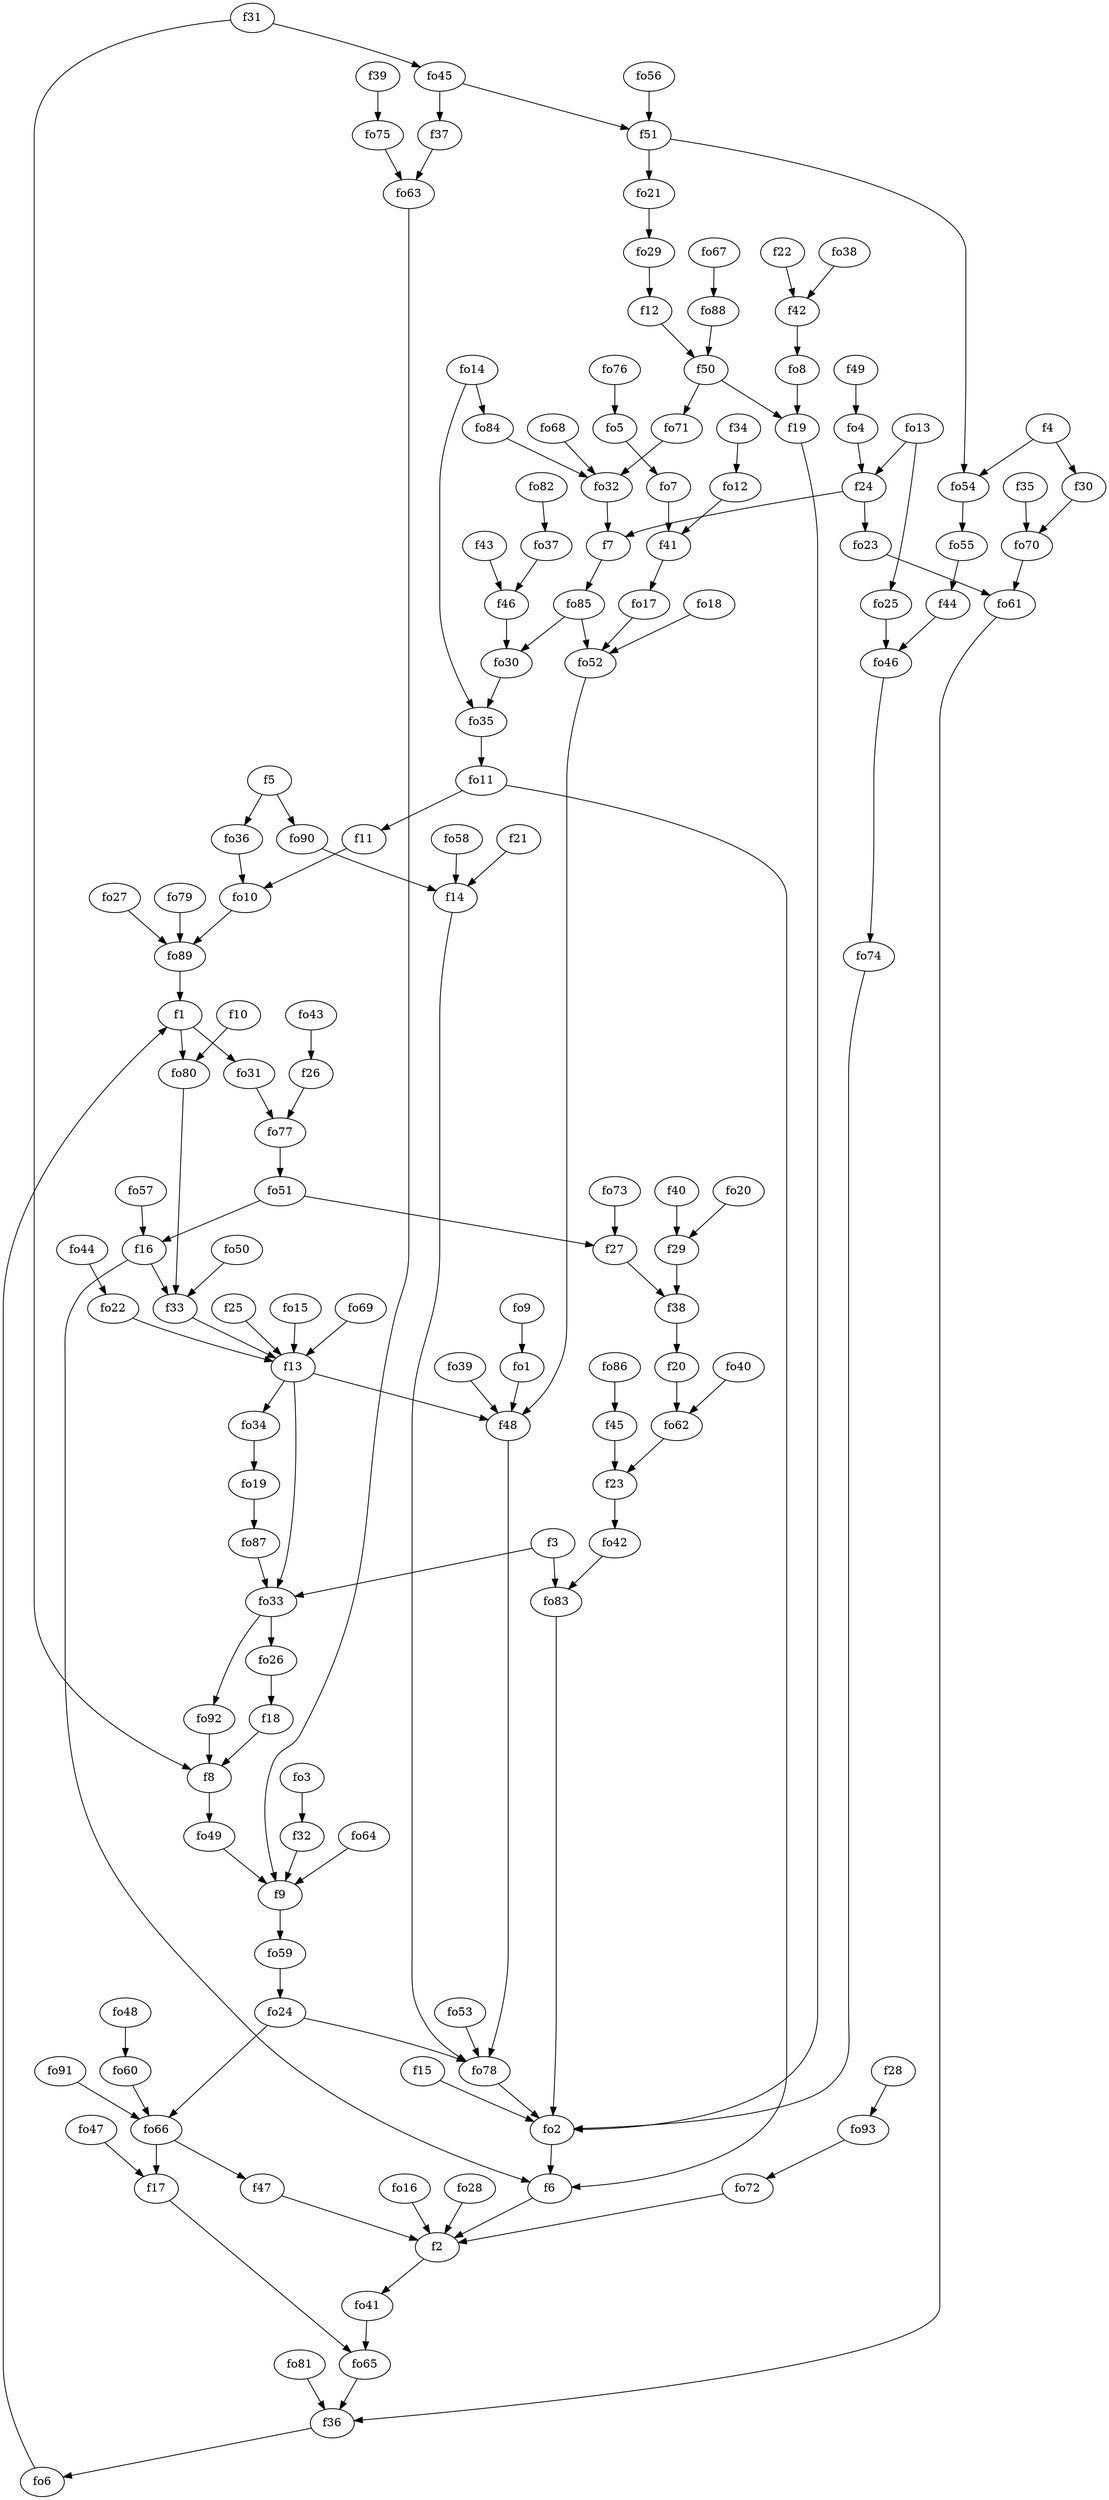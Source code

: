 strict digraph  {
f1;
f2;
f3;
f4;
f5;
f6;
f7;
f8;
f9;
f10;
f11;
f12;
f13;
f14;
f15;
f16;
f17;
f18;
f19;
f20;
f21;
f22;
f23;
f24;
f25;
f26;
f27;
f28;
f29;
f30;
f31;
f32;
f33;
f34;
f35;
f36;
f37;
f38;
f39;
f40;
f41;
f42;
f43;
f44;
f45;
f46;
f47;
f48;
f49;
f50;
f51;
fo1;
fo2;
fo3;
fo4;
fo5;
fo6;
fo7;
fo8;
fo9;
fo10;
fo11;
fo12;
fo13;
fo14;
fo15;
fo16;
fo17;
fo18;
fo19;
fo20;
fo21;
fo22;
fo23;
fo24;
fo25;
fo26;
fo27;
fo28;
fo29;
fo30;
fo31;
fo32;
fo33;
fo34;
fo35;
fo36;
fo37;
fo38;
fo39;
fo40;
fo41;
fo42;
fo43;
fo44;
fo45;
fo46;
fo47;
fo48;
fo49;
fo50;
fo51;
fo52;
fo53;
fo54;
fo55;
fo56;
fo57;
fo58;
fo59;
fo60;
fo61;
fo62;
fo63;
fo64;
fo65;
fo66;
fo67;
fo68;
fo69;
fo70;
fo71;
fo72;
fo73;
fo74;
fo75;
fo76;
fo77;
fo78;
fo79;
fo80;
fo81;
fo82;
fo83;
fo84;
fo85;
fo86;
fo87;
fo88;
fo89;
fo90;
fo91;
fo92;
fo93;
f1 -> fo31  [weight=2];
f1 -> fo80  [weight=2];
f2 -> fo41  [weight=2];
f3 -> fo83  [weight=2];
f3 -> fo33  [weight=2];
f4 -> fo54  [weight=2];
f4 -> f30  [weight=2];
f5 -> fo90  [weight=2];
f5 -> fo36  [weight=2];
f6 -> f2  [weight=2];
f7 -> fo85  [weight=2];
f8 -> fo49  [weight=2];
f9 -> fo59  [weight=2];
f10 -> fo80  [weight=2];
f11 -> fo10  [weight=2];
f12 -> f50  [weight=2];
f13 -> f48  [weight=2];
f13 -> fo33  [weight=2];
f13 -> fo34  [weight=2];
f14 -> fo78  [weight=2];
f15 -> fo2  [weight=2];
f16 -> f6  [weight=2];
f16 -> f33  [weight=2];
f17 -> fo65  [weight=2];
f18 -> f8  [weight=2];
f19 -> fo2  [weight=2];
f20 -> fo62  [weight=2];
f21 -> f14  [weight=2];
f22 -> f42  [weight=2];
f23 -> fo42  [weight=2];
f24 -> f7  [weight=2];
f24 -> fo23  [weight=2];
f25 -> f13  [weight=2];
f26 -> fo77  [weight=2];
f27 -> f38  [weight=2];
f28 -> fo93  [weight=2];
f29 -> f38  [weight=2];
f30 -> fo70  [weight=2];
f31 -> f8  [weight=2];
f31 -> fo45  [weight=2];
f32 -> f9  [weight=2];
f33 -> f13  [weight=2];
f34 -> fo12  [weight=2];
f35 -> fo70  [weight=2];
f36 -> fo6  [weight=2];
f37 -> fo63  [weight=2];
f38 -> f20  [weight=2];
f39 -> fo75  [weight=2];
f40 -> f29  [weight=2];
f41 -> fo17  [weight=2];
f42 -> fo8  [weight=2];
f43 -> f46  [weight=2];
f44 -> fo46  [weight=2];
f45 -> f23  [weight=2];
f46 -> fo30  [weight=2];
f47 -> f2  [weight=2];
f48 -> fo78  [weight=2];
f49 -> fo4  [weight=2];
f50 -> f19  [weight=2];
f50 -> fo71  [weight=2];
f51 -> fo54  [weight=2];
f51 -> fo21  [weight=2];
fo1 -> f48  [weight=2];
fo2 -> f6  [weight=2];
fo3 -> f32  [weight=2];
fo4 -> f24  [weight=2];
fo5 -> fo7  [weight=2];
fo6 -> f1  [weight=2];
fo7 -> f41  [weight=2];
fo8 -> f19  [weight=2];
fo9 -> fo1  [weight=2];
fo10 -> fo89  [weight=2];
fo11 -> f6  [weight=2];
fo11 -> f11  [weight=2];
fo12 -> f41  [weight=2];
fo13 -> f24  [weight=2];
fo13 -> fo25  [weight=2];
fo14 -> fo35  [weight=2];
fo14 -> fo84  [weight=2];
fo15 -> f13  [weight=2];
fo16 -> f2  [weight=2];
fo17 -> fo52  [weight=2];
fo18 -> fo52  [weight=2];
fo19 -> fo87  [weight=2];
fo20 -> f29  [weight=2];
fo21 -> fo29  [weight=2];
fo22 -> f13  [weight=2];
fo23 -> fo61  [weight=2];
fo24 -> fo66  [weight=2];
fo24 -> fo78  [weight=2];
fo25 -> fo46  [weight=2];
fo26 -> f18  [weight=2];
fo27 -> fo89  [weight=2];
fo28 -> f2  [weight=2];
fo29 -> f12  [weight=2];
fo30 -> fo35  [weight=2];
fo31 -> fo77  [weight=2];
fo32 -> f7  [weight=2];
fo33 -> fo26  [weight=2];
fo33 -> fo92  [weight=2];
fo34 -> fo19  [weight=2];
fo35 -> fo11  [weight=2];
fo36 -> fo10  [weight=2];
fo37 -> f46  [weight=2];
fo38 -> f42  [weight=2];
fo39 -> f48  [weight=2];
fo40 -> fo62  [weight=2];
fo41 -> fo65  [weight=2];
fo42 -> fo83  [weight=2];
fo43 -> f26  [weight=2];
fo44 -> fo22  [weight=2];
fo45 -> f37  [weight=2];
fo45 -> f51  [weight=2];
fo46 -> fo74  [weight=2];
fo47 -> f17  [weight=2];
fo48 -> fo60  [weight=2];
fo49 -> f9  [weight=2];
fo50 -> f33  [weight=2];
fo51 -> f27  [weight=2];
fo51 -> f16  [weight=2];
fo52 -> f48  [weight=2];
fo53 -> fo78  [weight=2];
fo54 -> fo55  [weight=2];
fo55 -> f44  [weight=2];
fo56 -> f51  [weight=2];
fo57 -> f16  [weight=2];
fo58 -> f14  [weight=2];
fo59 -> fo24  [weight=2];
fo60 -> fo66  [weight=2];
fo61 -> f36  [weight=2];
fo62 -> f23  [weight=2];
fo63 -> f9  [weight=2];
fo64 -> f9  [weight=2];
fo65 -> f36  [weight=2];
fo66 -> f47  [weight=2];
fo66 -> f17  [weight=2];
fo67 -> fo88  [weight=2];
fo68 -> fo32  [weight=2];
fo69 -> f13  [weight=2];
fo70 -> fo61  [weight=2];
fo71 -> fo32  [weight=2];
fo72 -> f2  [weight=2];
fo73 -> f27  [weight=2];
fo74 -> fo2  [weight=2];
fo75 -> fo63  [weight=2];
fo76 -> fo5  [weight=2];
fo77 -> fo51  [weight=2];
fo78 -> fo2  [weight=2];
fo79 -> fo89  [weight=2];
fo80 -> f33  [weight=2];
fo81 -> f36  [weight=2];
fo82 -> fo37  [weight=2];
fo83 -> fo2  [weight=2];
fo84 -> fo32  [weight=2];
fo85 -> fo52  [weight=2];
fo85 -> fo30  [weight=2];
fo86 -> f45  [weight=2];
fo87 -> fo33  [weight=2];
fo88 -> f50  [weight=2];
fo89 -> f1  [weight=2];
fo90 -> f14  [weight=2];
fo91 -> fo66  [weight=2];
fo92 -> f8  [weight=2];
fo93 -> fo72  [weight=2];
}
